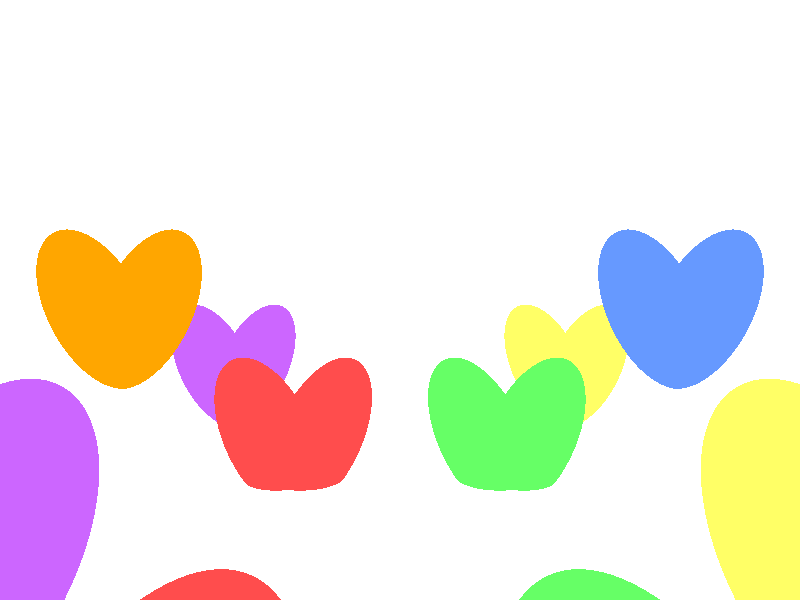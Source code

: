 // csc473, assignment 4 file

camera {
  location  <0, 1, 18>
  up        <0,  0.9985,  -0.0555>
  right     <1.33333, 0,  0>
  look_at   <0, 0, 0>
}


light_source {<50, 100, 50> color rgb <1.0, 1.0, 0.0>}
light_source {<-50, 100, 50> color rgb <1.0, 0.0, 1.0>}
light_source {<0, 100, -50> color rgb <0.0, 1.0, 1.0>}

// White
sphere { <0, 0, 0>, 2.0
  pigment { color rgb <1.0, 1.0, 1.0> }
  finish {roughness 0.02 ior 1.6 reflection 1.0}
  scale <1, 2, 1>
  rotate <0, 0, -25>
  translate <1.2, 0, 0>
}
sphere { <0, 0, 0>, 2.0
  pigment { color rgb <1.0, 1.0, 1.0> }
  finish {roughness 0.02 ior 1.6 reflection 1.0}
  scale <1, 2, 1>
  rotate <0, 0, 25>
  translate <-1.2, 0, 0>
}

// Green
sphere { <0, 0, 0>, 1.0
  pigment { color rgb <0.4, 1.0, 0.4> }
  finish {ambient 0.2 diffuse 0.6 specular 0.7 roughness 0.02 ior 1.6 reflection 0.6}
  scale <1, 2, 1>
  rotate <0, 0, -25>
  translate <.6, 0, 0>
  translate <-2.5, -3, 4>
}
sphere { <0, 0, 0>, 1.0
  pigment { color rgb <0.4, 1.0, 0.4> }
  finish {ambient 0.2 diffuse 0.6 specular 0.7 roughness 0.02 ior 1.6 reflection 0.6}
  scale <1, 2, 1>
  rotate <0, 0, 25>
  translate <-.6, 0, 0>
  translate <-2.5, -3, 4>
}

// Red
sphere { <0, 0, 0>, 1.0
  pigment { color rgb <1.0, 0.3, 0.3> }
  finish {ambient 0.2 diffuse 0.6 specular 0.7 roughness 0.02 ior 1.6 reflection 0.6}
  scale <1, 2, 1>
  rotate <0, 0, -25>
  translate <.6, 0, 0>
  translate <2.5, -3, 4>
}
sphere { <0, 0, 0>, 1.0
  pigment { color rgb <1.0, 0.3, 0.3> }
  finish {ambient 0.2 diffuse 0.6 specular 0.7 roughness 0.02 ior 1.6 reflection 0.6}
  scale <1, 2, 1>
  rotate <0, 0, 25>
  translate <-.6, 0, 0>
  translate <2.5, -3, 4>
}

// Purple
sphere { <0, 0, 0>, 1.0
  pigment { color rgb <0.8, 0.4, 1.0> }
  finish {ambient 0.2 diffuse 0.6 specular 0.7 roughness 0.02 ior 1.6 reflection 0.6}
  scale <1, 2, 1>
  rotate <0, 0, -25>
  translate <.6, 0, 0>
  translate <5, -2, 0>
}
sphere { <0, 0, 0>, 1.0
  pigment { color rgb <0.8, 0.4, 1.0> }
  finish {ambient 0.2 diffuse 0.6 specular 0.7 roughness 0.02 ior 1.6 reflection 0.6}
  scale <1, 2, 1>
  rotate <0, 0, 25>
  translate <-.6, 0, 0>
  translate <5, -2, 0>
}

// Yellow
sphere { <0, 0, 0>, 1.0
  pigment { color rgb <1.0, 1.0, 0.4> }
  finish {ambient 0.2 diffuse 0.6 specular 0.7 roughness 0.02 ior 1.6 reflection 0.6}
  scale <1, 2, 1>
  rotate <0, 0, -25>
  translate <.6, 0, 0>
  translate <-5, -2, 0>
}
sphere { <0, 0, 0>, 1.0
  pigment { color rgb <1.0, 1.0, 0.4> }
  finish {ambient 0.2 diffuse 0.6 specular 0.7 roughness 0.02 ior 1.6 reflection 0.6}
  scale <1, 2, 1>
  rotate <0, 0, 25>
  translate <-.6, 0, 0>
  translate <-5, -2, 0>
}

// Blue
sphere { <0, 0, 0>, 1.0
  pigment { color rgb <0.4, 0.6, 1.0> }
  finish {ambient 0.2 diffuse 0.6 specular 0.7 roughness 0.02 ior 1.6 reflection 0.6}
  scale <1, 2, 1>
  rotate <0, 0, -25>
  translate <.6, 0, 0>
  translate <-6.5, 0, 4>
}
sphere { <0, 0, 0>, 1.0
  pigment { color rgb <0.4, 0.6, 1.0> }
  finish {ambient 0.2 diffuse 0.6 specular 0.7 roughness 0.02 ior 1.6 reflection 0.6}
  scale <1, 2, 1>
  rotate <0, 0, 25>
  translate <-.6, 0, 0>
  translate <-6.5, 0, 4>
}

// Orange
sphere { <0, 0, 0>, 1.0
  pigment { color rgb <1.0, 0.65, 0.0> }
  finish {ambient 0.2 diffuse 0.6 specular 0.7 roughness 0.02 ior 1.6 reflection 0.6}
  scale <1, 2, 1>
  rotate <0, 0, -25>
  translate <.6, 0, 0>
  translate <6.5, 0, 4>
}
sphere { <0, 0, 0>, 1.0
  pigment { color rgb <1.0, 0.65, 0.0> }
  finish {ambient 0.2 diffuse 0.6 specular 0.7 roughness 0.02 ior 1.6 reflection 0.6}
  scale <1, 2, 1>
  rotate <0, 0, 25>
  translate <-.6, 0, 0>
  translate <6.5, 0, 4>
}


sphere { <0, 0, 0>, 1.0
  pigment { color rgb <1.0, 0.3, 0.3> }
  finish {ambient 0.2 diffuse 0.6 specular 0.7 roughness 0.02 ior 1.6 reflection 0.6}
  scale <1, 2, 1>
  rotate <0, 0, -25>
  translate <.6, 0, 0>
  translate <2.5, -3, 14>
}
sphere { <0, 0, 0>, 1.0
  pigment { color rgb <1.0, 0.3, 0.3> }
  finish {ambient 0.2 diffuse 0.6 specular 0.7 roughness 0.02 ior 1.6 reflection 0.6}
  scale <1, 2, 1>
  rotate <0, 0, 25>
  translate <-.6, 0, 0>
  translate <2.5, -3, 14>
}
sphere { <0, 0, 0>, 1.0
  pigment { color rgb <0.4, 1.0, 0.4> }
  finish {ambient 0.2 diffuse 0.6 specular 0.7 roughness 0.02 ior 1.6 reflection 0.6}
  scale <1, 2, 1>
  rotate <0, 0, -25>
  translate <.6, 0, 0>
  translate <-2.5, -3, 14>
}
sphere { <0, 0, 0>, 1.0
  pigment { color rgb <0.4, 1.0, 0.4> }
  finish {ambient 0.2 diffuse 0.6 specular 0.7 roughness 0.02 ior 1.6 reflection 0.6}
  scale <1, 2, 1>
  rotate <0, 0, 25>
  translate <-.6, 0, 0>
  translate <-2.5, -3, 14>
}
sphere { <0, 0, 0>, 1.0
  pigment { color rgb <0.8, 0.4, 1.0> }
  finish {ambient 0.2 diffuse 0.6 specular 0.7 roughness 0.02 ior 1.6 reflection 0.6}
  scale <1, 2, 1>
  rotate <0, 0, -25>
  translate <.6, 0, 0>
  translate <5, -2, 12>
}
sphere { <0, 0, 0>, 1.0
  pigment { color rgb <0.8, 0.4, 1.0> }
  finish {ambient 0.2 diffuse 0.6 specular 0.7 roughness 0.02 ior 1.6 reflection 0.6}
  scale <1, 2, 1>
  rotate <0, 0, 25>
  translate <-.6, 0, 0>
  translate <5, -2, 12>
}
sphere { <0, 0, 0>, 1.0
  pigment { color rgb <1.0, 1.0, 0.4> }
  finish {ambient 0.2 diffuse 0.6 specular 0.7 roughness 0.02 ior 1.6 reflection 0.6}
  scale <1, 2, 1>
  rotate <0, 0, -25>
  translate <.6, 0, 0>
  translate <-5, -2, 12>
}
sphere { <0, 0, 0>, 1.0
  pigment { color rgb <1.0, 1.0, 0.4> }
  finish {ambient 0.2 diffuse 0.6 specular 0.7 roughness 0.02 ior 1.6 reflection 0.6}
  scale <1, 2, 1>
  rotate <0, 0, 25>
  translate <-.6, 0, 0>
  translate <-5, -2, 12>
}
sphere { <0, 0, 0>, 1.0
  pigment { color rgb <0.4, 0.6, 1.0> }
  finish {ambient 0.2 diffuse 0.6 specular 0.7 roughness 0.02 ior 1.6 reflection 0.6}
  scale <1, 2, 1>
  rotate <0, 0, -25>
  translate <.6, 0, 0>
  translate <-6.5, 0, 12>
}
sphere { <0, 0, 0>, 1.0
  pigment { color rgb <0.4, 0.6, 1.0> }
  finish {ambient 0.2 diffuse 0.6 specular 0.7 roughness 0.02 ior 1.6 reflection 0.6}
  scale <1, 2, 1>
  rotate <0, 0, 25>
  translate <-.6, 0, 0>
  translate <-6.5, 0, 12>
}
sphere { <0, 0, 0>, 1.0
  pigment { color rgb <1.0, 0.5, 0.2> }
  finish {ambient 0.2 diffuse 0.6 specular 0.7 roughness 0.02 ior 1.6 reflection 0.6}
  scale <1, 2, 1>
  rotate <0, 0, -25>
  translate <.6, 0, 0>
  translate <6.5, 0, 12>
}
sphere { <0, 0, 0>, 1.0
  pigment { color rgb <1.0, 0.5, 0.2> }
  finish {ambient 0.2 diffuse 0.6 specular 0.7 roughness 0.02 ior 1.6 reflection 0.6}
  scale <1, 2, 1>
  rotate <0, 0, 25>
  translate <-.6, 0, 0>
  translate <6.5, 0, 12>
}

// Floor
plane {<0, 1, 0>, -4
  pigment {color rgb <1.0, 1.0, 1.0>}
  finish {ambient 0.4 diffuse 1.0 reflection 0.7}
}

// Background
plane {<0, 0, 1>, -100
  pigment {color rgb <1.0, 1.0, 1.0>}
  finish {ambient 0.2 diffuse 0.4}
}
